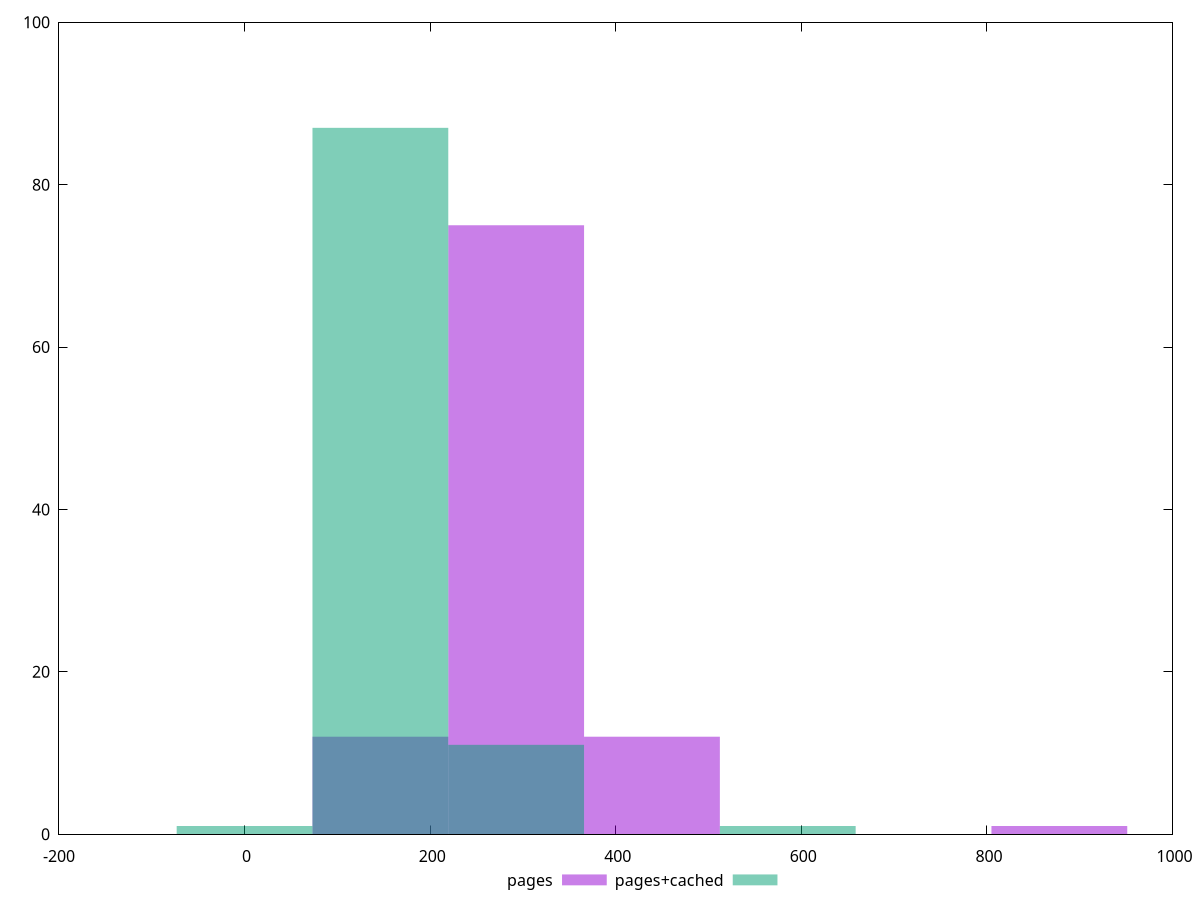 reset
set terminal svg size 640, 500 enhanced background rgb 'white'
set output "reprap/uses-http2/comparison/histogram/1_vs_2.svg"

$pages <<EOF
878.0570329674943 1
439.0285164837471 12
146.3428388279157 12
292.6856776558314 75
EOF

$pagesCached <<EOF
585.3713553116628 1
146.3428388279157 87
0 1
292.6856776558314 11
EOF

set key outside below
set boxwidth 146.3428388279157
set yrange [0:100]
set style fill transparent solid 0.5 noborder

plot \
  $pages title "pages" with boxes, \
  $pagesCached title "pages+cached" with boxes, \


reset